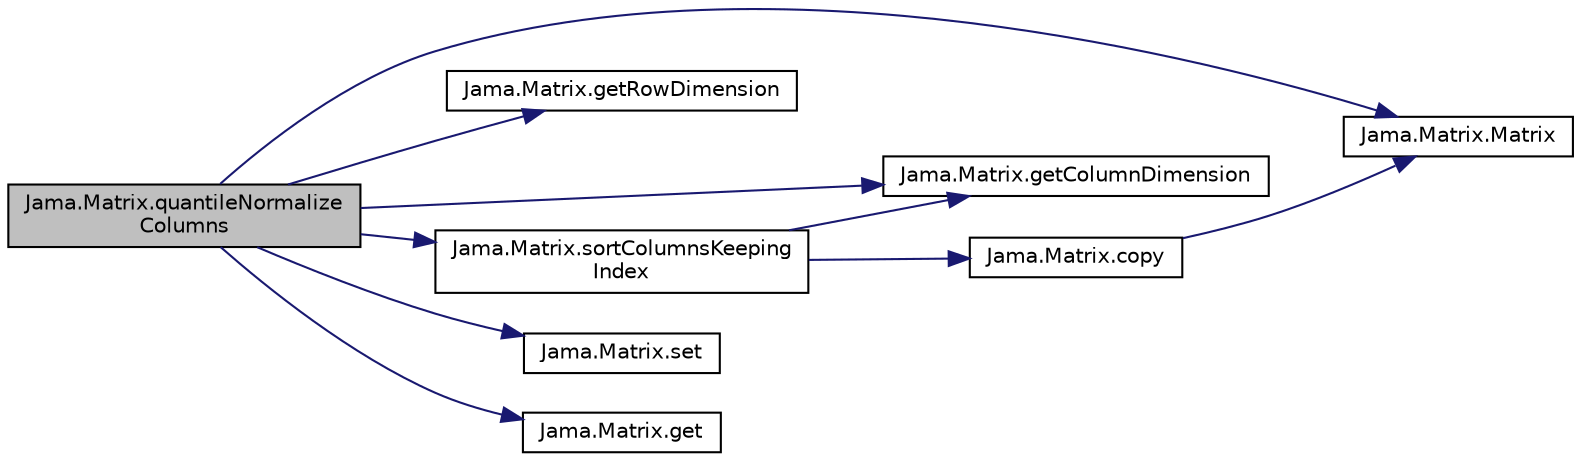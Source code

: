 digraph "Jama.Matrix.quantileNormalizeColumns"
{
  edge [fontname="Helvetica",fontsize="10",labelfontname="Helvetica",labelfontsize="10"];
  node [fontname="Helvetica",fontsize="10",shape=record];
  rankdir="LR";
  Node1 [label="Jama.Matrix.quantileNormalize\lColumns",height=0.2,width=0.4,color="black", fillcolor="grey75", style="filled" fontcolor="black"];
  Node1 -> Node2 [color="midnightblue",fontsize="10",style="solid"];
  Node2 [label="Jama.Matrix.Matrix",height=0.2,width=0.4,color="black", fillcolor="white", style="filled",URL="$class_jama_1_1_matrix.html#a877dfa361af400fbf817b1046856e239"];
  Node1 -> Node3 [color="midnightblue",fontsize="10",style="solid"];
  Node3 [label="Jama.Matrix.getRowDimension",height=0.2,width=0.4,color="black", fillcolor="white", style="filled",URL="$class_jama_1_1_matrix.html#a1696a4fbbbc49c0e4ac665d104b3af1d"];
  Node1 -> Node4 [color="midnightblue",fontsize="10",style="solid"];
  Node4 [label="Jama.Matrix.getColumnDimension",height=0.2,width=0.4,color="black", fillcolor="white", style="filled",URL="$class_jama_1_1_matrix.html#ab3d646f9fb632a02ebac93c9118ab16a"];
  Node1 -> Node5 [color="midnightblue",fontsize="10",style="solid"];
  Node5 [label="Jama.Matrix.sortColumnsKeeping\lIndex",height=0.2,width=0.4,color="black", fillcolor="white", style="filled",URL="$class_jama_1_1_matrix.html#a9badd0bece3e57cab71286103370d79e"];
  Node5 -> Node6 [color="midnightblue",fontsize="10",style="solid"];
  Node6 [label="Jama.Matrix.copy",height=0.2,width=0.4,color="black", fillcolor="white", style="filled",URL="$class_jama_1_1_matrix.html#a571128c206168d38c707a43b41bb9661"];
  Node6 -> Node2 [color="midnightblue",fontsize="10",style="solid"];
  Node5 -> Node4 [color="midnightblue",fontsize="10",style="solid"];
  Node1 -> Node7 [color="midnightblue",fontsize="10",style="solid"];
  Node7 [label="Jama.Matrix.set",height=0.2,width=0.4,color="black", fillcolor="white", style="filled",URL="$class_jama_1_1_matrix.html#a46de3040517d1238ae802820acc3b2b5"];
  Node1 -> Node8 [color="midnightblue",fontsize="10",style="solid"];
  Node8 [label="Jama.Matrix.get",height=0.2,width=0.4,color="black", fillcolor="white", style="filled",URL="$class_jama_1_1_matrix.html#a4570cadbd1f4ccf87e21ecbcfe5f471f"];
}
